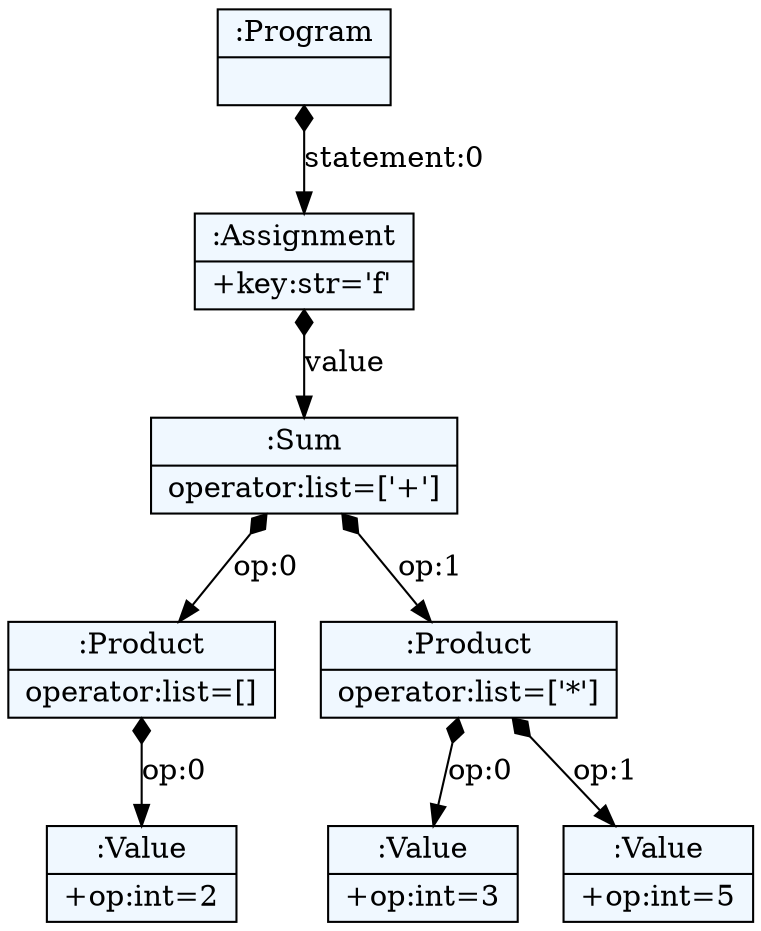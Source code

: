 
    digraph textX {
    fontname = "Bitstream Vera Sans"
    fontsize = 8
    node[
        shape=record,
        style=filled,
        fillcolor=aliceblue
    ]
    nodesep = 0.3
    edge[dir=black,arrowtail=empty]


4604390672 -> 4604388432 [label="statement:0" arrowtail=diamond dir=both]
4604388432 -> 4604470864 [label="value" arrowtail=diamond dir=both]
4604470864 -> 4604471120 [label="op:0" arrowtail=diamond dir=both]
4604471120 -> 4604470544 [label="op:0" arrowtail=diamond dir=both]
4604470544[label="{:Value|+op:int=2\l}"]
4604471120[label="{:Product|operator:list=[]\l}"]
4604470864 -> 4604472464 [label="op:1" arrowtail=diamond dir=both]
4604472464 -> 4604472400 [label="op:0" arrowtail=diamond dir=both]
4604472400[label="{:Value|+op:int=3\l}"]
4604472464 -> 4604470736 [label="op:1" arrowtail=diamond dir=both]
4604470736[label="{:Value|+op:int=5\l}"]
4604472464[label="{:Product|operator:list=['*']\l}"]
4604470864[label="{:Sum|operator:list=['+']\l}"]
4604388432[label="{:Assignment|+key:str='f'\l}"]
4604390672[label="{:Program|}"]

}
